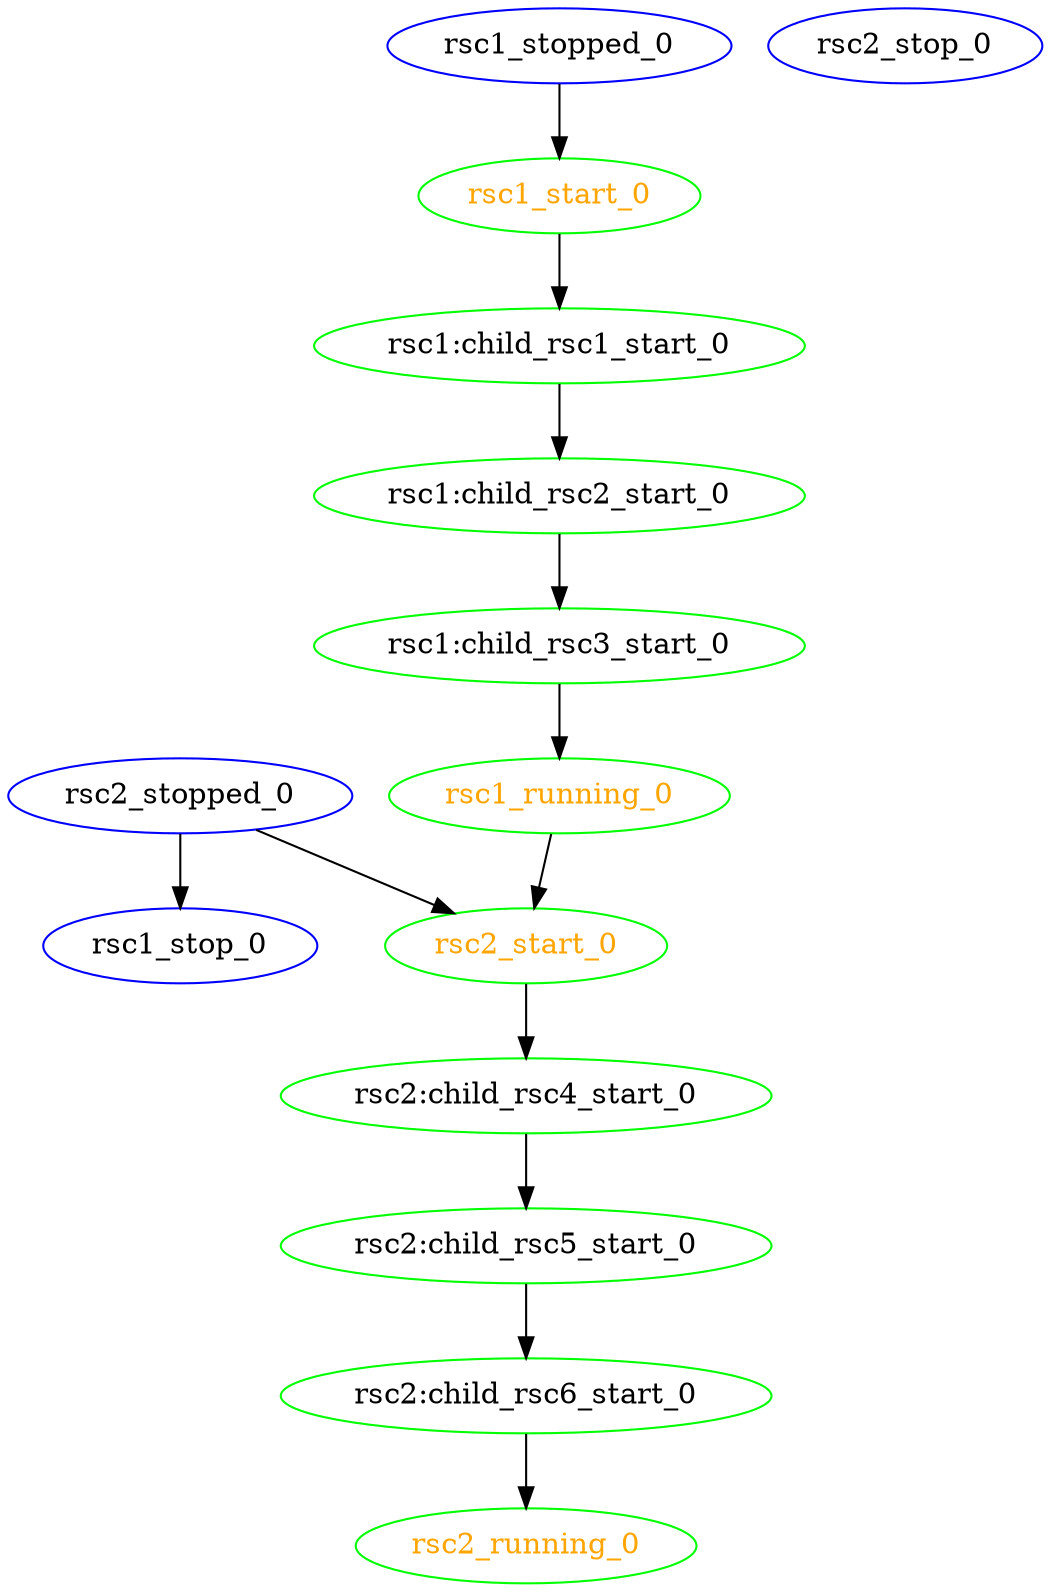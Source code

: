 digraph "g" {
	size = "30,30"
"rsc1:child_rsc1_start_0" [ color="green" ]
"rsc1:child_rsc2_start_0" [ color="green" ]
"rsc1:child_rsc3_start_0" [ color="green" ]
"rsc1_start_0" [ color="green" fontcolor="orange" ]
"rsc1_running_0" [ color="green" fontcolor="orange" ]
"rsc1_stop_0" [ color="blue" ]
"rsc1_stopped_0" [ color="blue" ]
"rsc2:child_rsc4_start_0" [ color="green" ]
"rsc2:child_rsc5_start_0" [ color="green" ]
"rsc2:child_rsc6_start_0" [ color="green" ]
"rsc2_start_0" [ color="green" fontcolor="orange" ]
"rsc2_running_0" [ color="green" fontcolor="orange" ]
"rsc2_stop_0" [ color="blue" ]
"rsc2_stopped_0" [ color="blue" ]
"rsc1_start_0" -> "rsc1:child_rsc1_start_0"
"rsc1:child_rsc1_start_0" -> "rsc1:child_rsc2_start_0"
"rsc1:child_rsc2_start_0" -> "rsc1:child_rsc3_start_0"
"rsc1_stopped_0" -> "rsc1_start_0"
"rsc1:child_rsc3_start_0" -> "rsc1_running_0"
"rsc2_stopped_0" -> "rsc1_stop_0"
"rsc2_start_0" -> "rsc2:child_rsc4_start_0"
"rsc2:child_rsc4_start_0" -> "rsc2:child_rsc5_start_0"
"rsc2:child_rsc5_start_0" -> "rsc2:child_rsc6_start_0"
"rsc1_running_0" -> "rsc2_start_0"
"rsc2_stopped_0" -> "rsc2_start_0"
"rsc2:child_rsc6_start_0" -> "rsc2_running_0"
}
